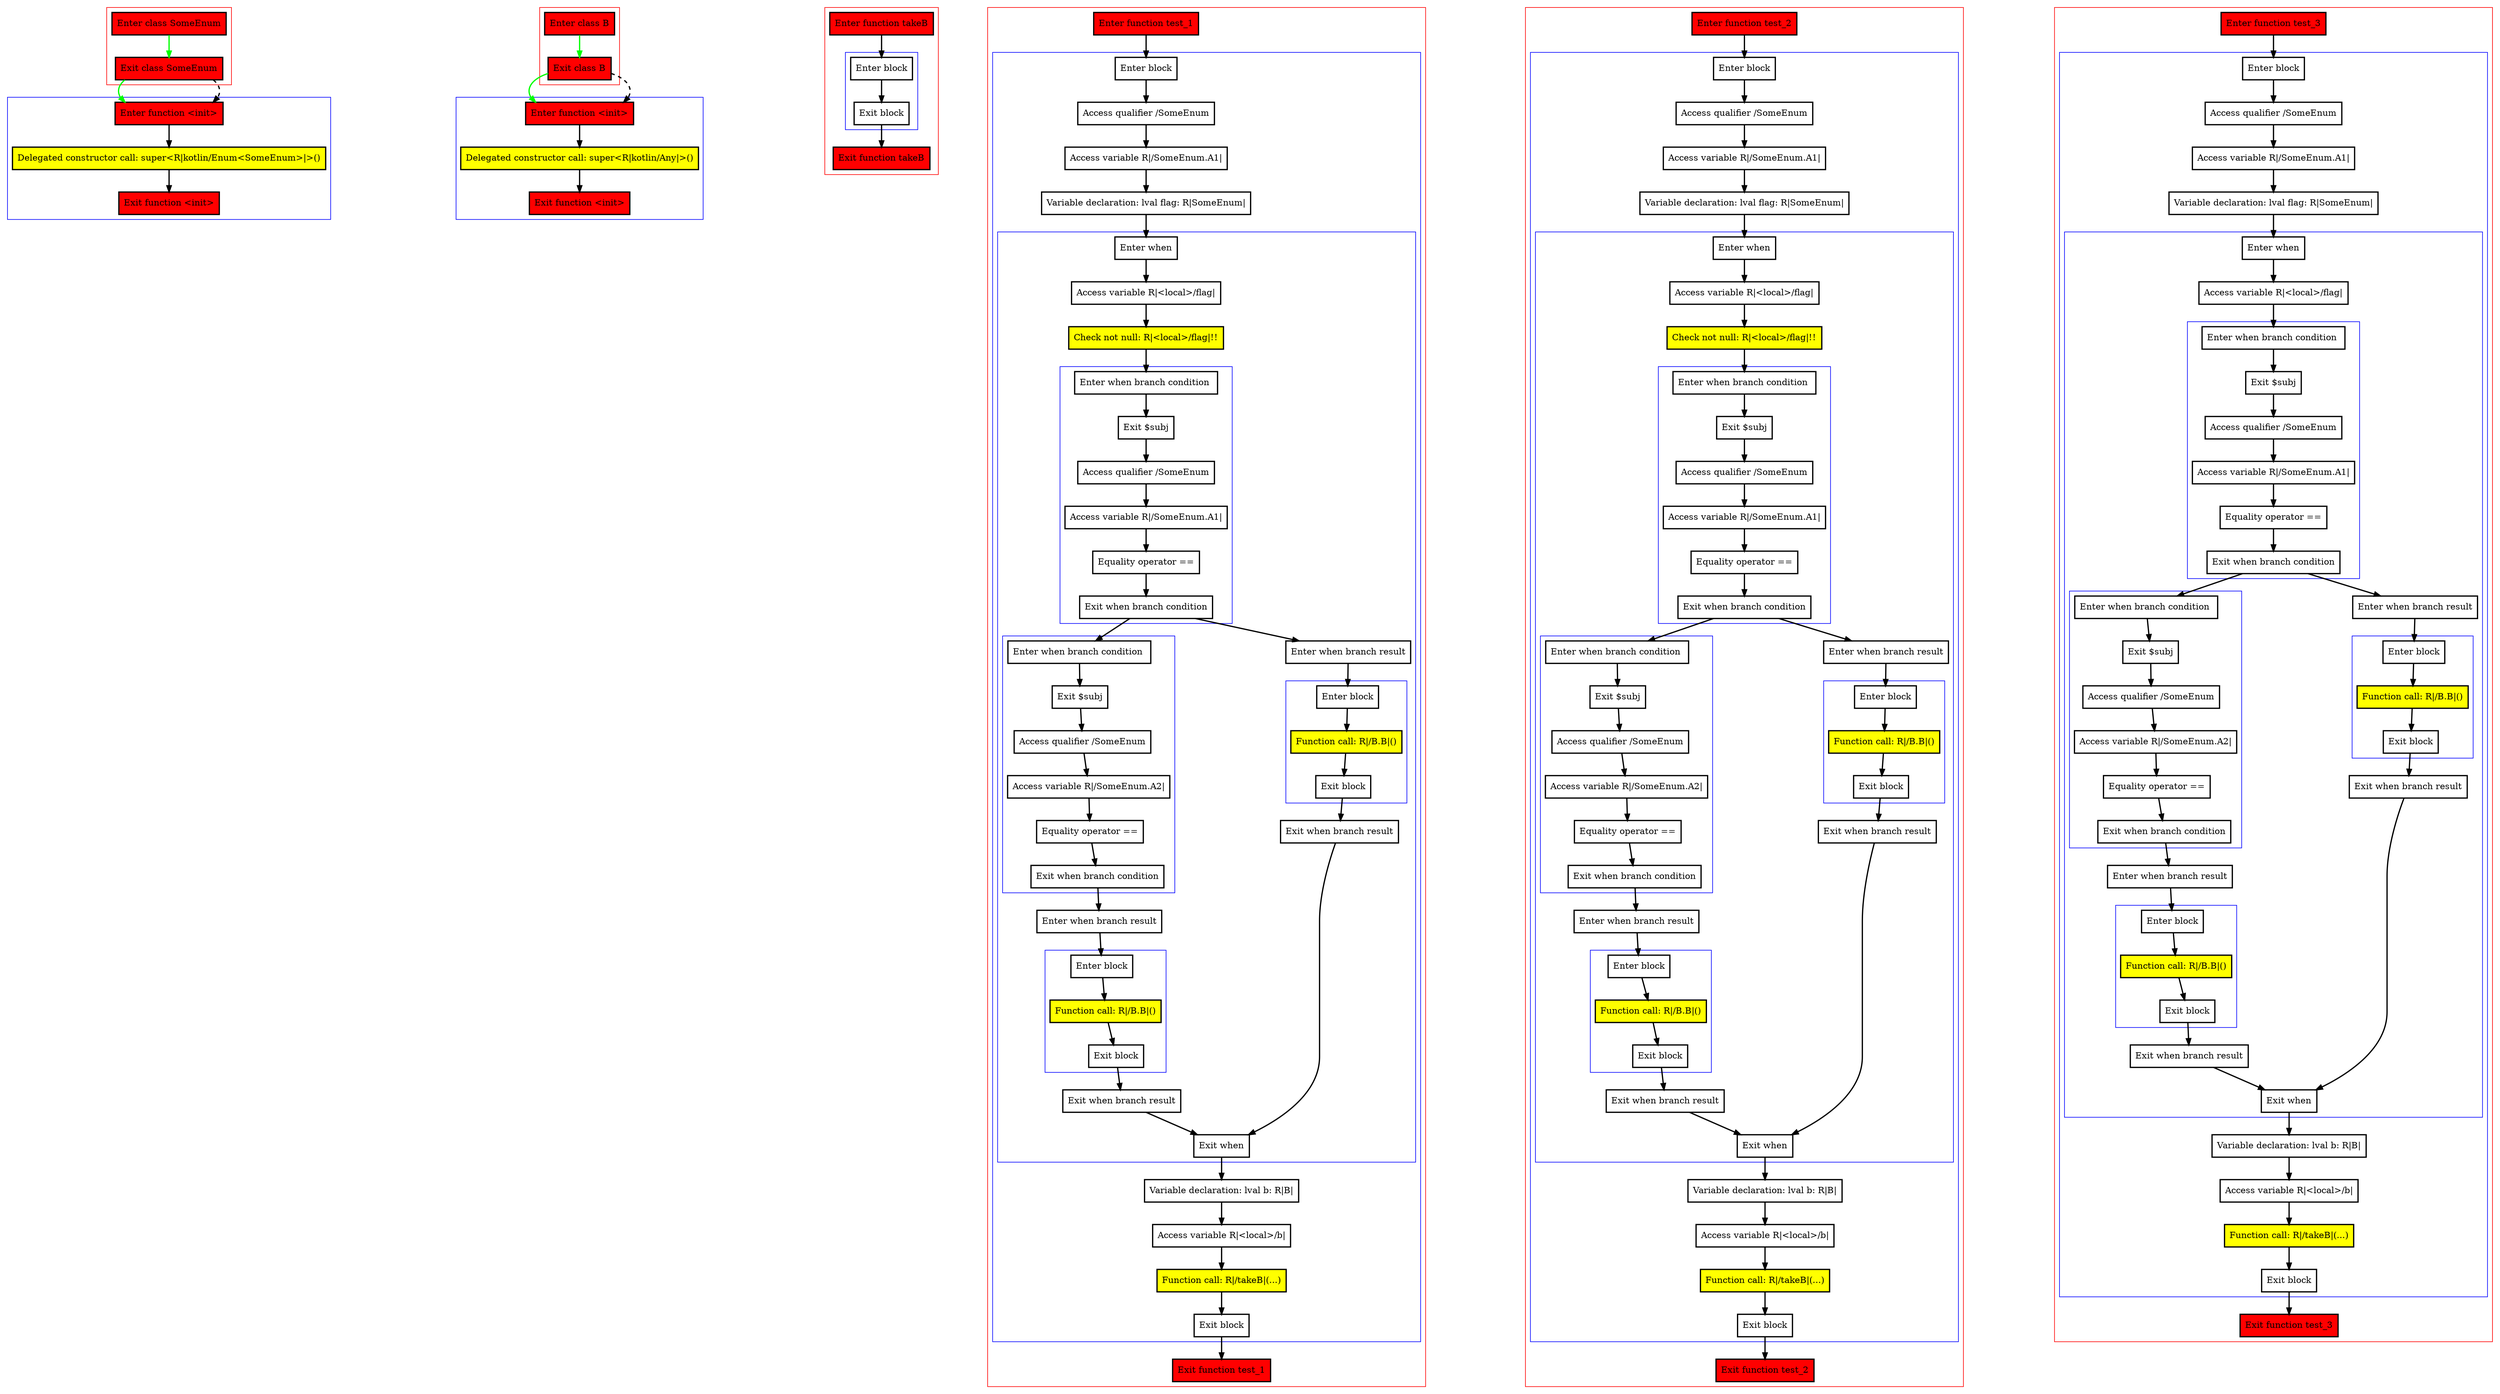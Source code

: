 digraph exhaustiveWhenAndDNNType_kt {
    graph [nodesep=3]
    node [shape=box penwidth=2]
    edge [penwidth=2]

    subgraph cluster_0 {
        color=red
        3 [label="Enter class SomeEnum" style="filled" fillcolor=red];
        4 [label="Exit class SomeEnum" style="filled" fillcolor=red];
    }
    subgraph cluster_1 {
        color=blue
        0 [label="Enter function <init>" style="filled" fillcolor=red];
        1 [label="Delegated constructor call: super<R|kotlin/Enum<SomeEnum>|>()" style="filled" fillcolor=yellow];
        2 [label="Exit function <init>" style="filled" fillcolor=red];
    }
    3 -> {4} [color=green];
    4 -> {0} [color=green];
    4 -> {0} [style=dashed];
    0 -> {1};
    1 -> {2};

    subgraph cluster_2 {
        color=red
        8 [label="Enter class B" style="filled" fillcolor=red];
        9 [label="Exit class B" style="filled" fillcolor=red];
    }
    subgraph cluster_3 {
        color=blue
        5 [label="Enter function <init>" style="filled" fillcolor=red];
        6 [label="Delegated constructor call: super<R|kotlin/Any|>()" style="filled" fillcolor=yellow];
        7 [label="Exit function <init>" style="filled" fillcolor=red];
    }
    8 -> {9} [color=green];
    9 -> {5} [color=green];
    9 -> {5} [style=dashed];
    5 -> {6};
    6 -> {7};

    subgraph cluster_4 {
        color=red
        10 [label="Enter function takeB" style="filled" fillcolor=red];
        subgraph cluster_5 {
            color=blue
            11 [label="Enter block"];
            12 [label="Exit block"];
        }
        13 [label="Exit function takeB" style="filled" fillcolor=red];
    }
    10 -> {11};
    11 -> {12};
    12 -> {13};

    subgraph cluster_6 {
        color=red
        14 [label="Enter function test_1" style="filled" fillcolor=red];
        subgraph cluster_7 {
            color=blue
            15 [label="Enter block"];
            16 [label="Access qualifier /SomeEnum"];
            17 [label="Access variable R|/SomeEnum.A1|"];
            18 [label="Variable declaration: lval flag: R|SomeEnum|"];
            subgraph cluster_8 {
                color=blue
                19 [label="Enter when"];
                20 [label="Access variable R|<local>/flag|"];
                21 [label="Check not null: R|<local>/flag|!!" style="filled" fillcolor=yellow];
                subgraph cluster_9 {
                    color=blue
                    22 [label="Enter when branch condition "];
                    23 [label="Exit $subj"];
                    24 [label="Access qualifier /SomeEnum"];
                    25 [label="Access variable R|/SomeEnum.A1|"];
                    26 [label="Equality operator =="];
                    27 [label="Exit when branch condition"];
                }
                subgraph cluster_10 {
                    color=blue
                    28 [label="Enter when branch condition "];
                    29 [label="Exit $subj"];
                    30 [label="Access qualifier /SomeEnum"];
                    31 [label="Access variable R|/SomeEnum.A2|"];
                    32 [label="Equality operator =="];
                    33 [label="Exit when branch condition"];
                }
                34 [label="Enter when branch result"];
                subgraph cluster_11 {
                    color=blue
                    35 [label="Enter block"];
                    36 [label="Function call: R|/B.B|()" style="filled" fillcolor=yellow];
                    37 [label="Exit block"];
                }
                38 [label="Exit when branch result"];
                39 [label="Enter when branch result"];
                subgraph cluster_12 {
                    color=blue
                    40 [label="Enter block"];
                    41 [label="Function call: R|/B.B|()" style="filled" fillcolor=yellow];
                    42 [label="Exit block"];
                }
                43 [label="Exit when branch result"];
                44 [label="Exit when"];
            }
            45 [label="Variable declaration: lval b: R|B|"];
            46 [label="Access variable R|<local>/b|"];
            47 [label="Function call: R|/takeB|(...)" style="filled" fillcolor=yellow];
            48 [label="Exit block"];
        }
        49 [label="Exit function test_1" style="filled" fillcolor=red];
    }
    14 -> {15};
    15 -> {16};
    16 -> {17};
    17 -> {18};
    18 -> {19};
    19 -> {20};
    20 -> {21};
    21 -> {22};
    22 -> {23};
    23 -> {24};
    24 -> {25};
    25 -> {26};
    26 -> {27};
    27 -> {28 39};
    28 -> {29};
    29 -> {30};
    30 -> {31};
    31 -> {32};
    32 -> {33};
    33 -> {34};
    34 -> {35};
    35 -> {36};
    36 -> {37};
    37 -> {38};
    38 -> {44};
    39 -> {40};
    40 -> {41};
    41 -> {42};
    42 -> {43};
    43 -> {44};
    44 -> {45};
    45 -> {46};
    46 -> {47};
    47 -> {48};
    48 -> {49};

    subgraph cluster_13 {
        color=red
        50 [label="Enter function test_2" style="filled" fillcolor=red];
        subgraph cluster_14 {
            color=blue
            51 [label="Enter block"];
            52 [label="Access qualifier /SomeEnum"];
            53 [label="Access variable R|/SomeEnum.A1|"];
            54 [label="Variable declaration: lval flag: R|SomeEnum|"];
            subgraph cluster_15 {
                color=blue
                55 [label="Enter when"];
                56 [label="Access variable R|<local>/flag|"];
                57 [label="Check not null: R|<local>/flag|!!" style="filled" fillcolor=yellow];
                subgraph cluster_16 {
                    color=blue
                    58 [label="Enter when branch condition "];
                    59 [label="Exit $subj"];
                    60 [label="Access qualifier /SomeEnum"];
                    61 [label="Access variable R|/SomeEnum.A1|"];
                    62 [label="Equality operator =="];
                    63 [label="Exit when branch condition"];
                }
                subgraph cluster_17 {
                    color=blue
                    64 [label="Enter when branch condition "];
                    65 [label="Exit $subj"];
                    66 [label="Access qualifier /SomeEnum"];
                    67 [label="Access variable R|/SomeEnum.A2|"];
                    68 [label="Equality operator =="];
                    69 [label="Exit when branch condition"];
                }
                70 [label="Enter when branch result"];
                subgraph cluster_18 {
                    color=blue
                    71 [label="Enter block"];
                    72 [label="Function call: R|/B.B|()" style="filled" fillcolor=yellow];
                    73 [label="Exit block"];
                }
                74 [label="Exit when branch result"];
                75 [label="Enter when branch result"];
                subgraph cluster_19 {
                    color=blue
                    76 [label="Enter block"];
                    77 [label="Function call: R|/B.B|()" style="filled" fillcolor=yellow];
                    78 [label="Exit block"];
                }
                79 [label="Exit when branch result"];
                80 [label="Exit when"];
            }
            81 [label="Variable declaration: lval b: R|B|"];
            82 [label="Access variable R|<local>/b|"];
            83 [label="Function call: R|/takeB|(...)" style="filled" fillcolor=yellow];
            84 [label="Exit block"];
        }
        85 [label="Exit function test_2" style="filled" fillcolor=red];
    }
    50 -> {51};
    51 -> {52};
    52 -> {53};
    53 -> {54};
    54 -> {55};
    55 -> {56};
    56 -> {57};
    57 -> {58};
    58 -> {59};
    59 -> {60};
    60 -> {61};
    61 -> {62};
    62 -> {63};
    63 -> {64 75};
    64 -> {65};
    65 -> {66};
    66 -> {67};
    67 -> {68};
    68 -> {69};
    69 -> {70};
    70 -> {71};
    71 -> {72};
    72 -> {73};
    73 -> {74};
    74 -> {80};
    75 -> {76};
    76 -> {77};
    77 -> {78};
    78 -> {79};
    79 -> {80};
    80 -> {81};
    81 -> {82};
    82 -> {83};
    83 -> {84};
    84 -> {85};

    subgraph cluster_20 {
        color=red
        86 [label="Enter function test_3" style="filled" fillcolor=red];
        subgraph cluster_21 {
            color=blue
            87 [label="Enter block"];
            88 [label="Access qualifier /SomeEnum"];
            89 [label="Access variable R|/SomeEnum.A1|"];
            90 [label="Variable declaration: lval flag: R|SomeEnum|"];
            subgraph cluster_22 {
                color=blue
                91 [label="Enter when"];
                92 [label="Access variable R|<local>/flag|"];
                subgraph cluster_23 {
                    color=blue
                    93 [label="Enter when branch condition "];
                    94 [label="Exit $subj"];
                    95 [label="Access qualifier /SomeEnum"];
                    96 [label="Access variable R|/SomeEnum.A1|"];
                    97 [label="Equality operator =="];
                    98 [label="Exit when branch condition"];
                }
                subgraph cluster_24 {
                    color=blue
                    99 [label="Enter when branch condition "];
                    100 [label="Exit $subj"];
                    101 [label="Access qualifier /SomeEnum"];
                    102 [label="Access variable R|/SomeEnum.A2|"];
                    103 [label="Equality operator =="];
                    104 [label="Exit when branch condition"];
                }
                105 [label="Enter when branch result"];
                subgraph cluster_25 {
                    color=blue
                    106 [label="Enter block"];
                    107 [label="Function call: R|/B.B|()" style="filled" fillcolor=yellow];
                    108 [label="Exit block"];
                }
                109 [label="Exit when branch result"];
                110 [label="Enter when branch result"];
                subgraph cluster_26 {
                    color=blue
                    111 [label="Enter block"];
                    112 [label="Function call: R|/B.B|()" style="filled" fillcolor=yellow];
                    113 [label="Exit block"];
                }
                114 [label="Exit when branch result"];
                115 [label="Exit when"];
            }
            116 [label="Variable declaration: lval b: R|B|"];
            117 [label="Access variable R|<local>/b|"];
            118 [label="Function call: R|/takeB|(...)" style="filled" fillcolor=yellow];
            119 [label="Exit block"];
        }
        120 [label="Exit function test_3" style="filled" fillcolor=red];
    }
    86 -> {87};
    87 -> {88};
    88 -> {89};
    89 -> {90};
    90 -> {91};
    91 -> {92};
    92 -> {93};
    93 -> {94};
    94 -> {95};
    95 -> {96};
    96 -> {97};
    97 -> {98};
    98 -> {99 110};
    99 -> {100};
    100 -> {101};
    101 -> {102};
    102 -> {103};
    103 -> {104};
    104 -> {105};
    105 -> {106};
    106 -> {107};
    107 -> {108};
    108 -> {109};
    109 -> {115};
    110 -> {111};
    111 -> {112};
    112 -> {113};
    113 -> {114};
    114 -> {115};
    115 -> {116};
    116 -> {117};
    117 -> {118};
    118 -> {119};
    119 -> {120};

}
